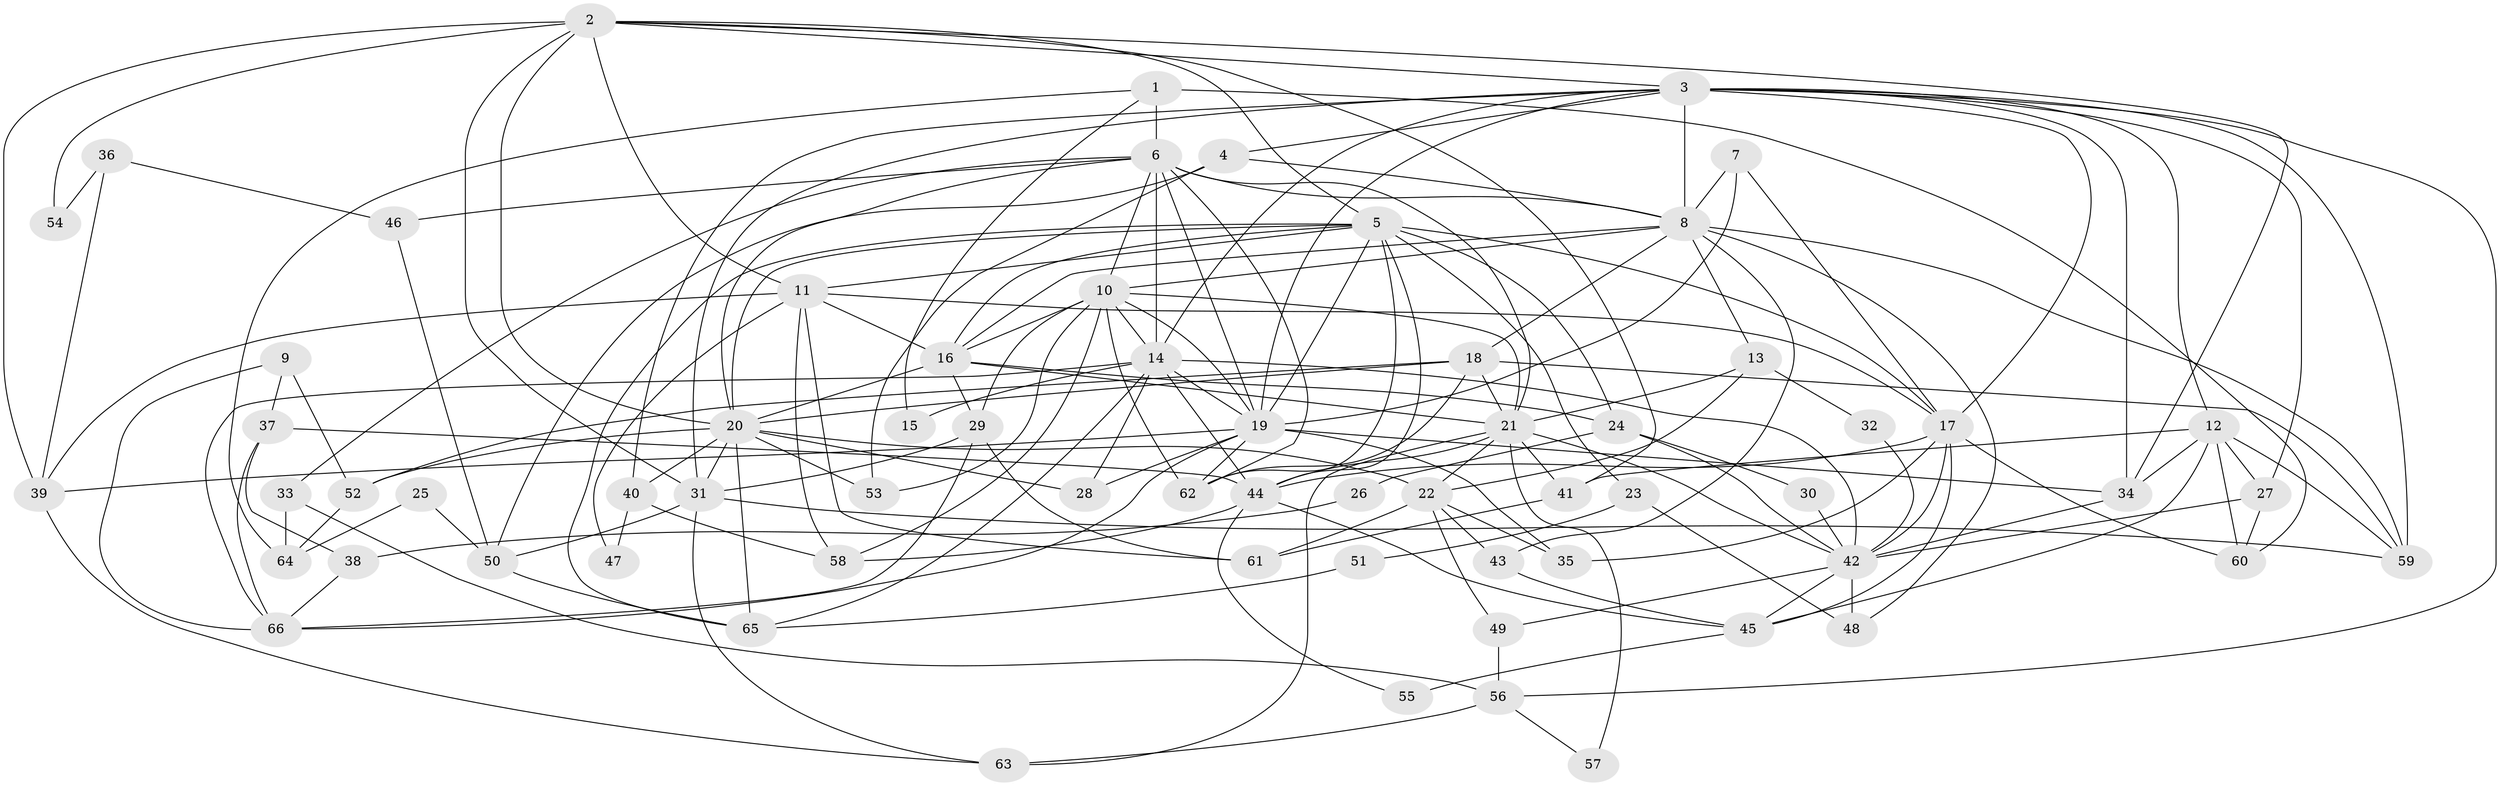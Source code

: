 // original degree distribution, {3: 0.24427480916030533, 4: 0.26717557251908397, 6: 0.12213740458015267, 5: 0.16793893129770993, 2: 0.15267175572519084, 7: 0.04580152671755725}
// Generated by graph-tools (version 1.1) at 2025/36/03/09/25 02:36:26]
// undirected, 66 vertices, 174 edges
graph export_dot {
graph [start="1"]
  node [color=gray90,style=filled];
  1;
  2;
  3;
  4;
  5;
  6;
  7;
  8;
  9;
  10;
  11;
  12;
  13;
  14;
  15;
  16;
  17;
  18;
  19;
  20;
  21;
  22;
  23;
  24;
  25;
  26;
  27;
  28;
  29;
  30;
  31;
  32;
  33;
  34;
  35;
  36;
  37;
  38;
  39;
  40;
  41;
  42;
  43;
  44;
  45;
  46;
  47;
  48;
  49;
  50;
  51;
  52;
  53;
  54;
  55;
  56;
  57;
  58;
  59;
  60;
  61;
  62;
  63;
  64;
  65;
  66;
  1 -- 6 [weight=2.0];
  1 -- 15 [weight=1.0];
  1 -- 60 [weight=1.0];
  1 -- 64 [weight=1.0];
  2 -- 3 [weight=1.0];
  2 -- 5 [weight=1.0];
  2 -- 11 [weight=1.0];
  2 -- 20 [weight=1.0];
  2 -- 31 [weight=1.0];
  2 -- 34 [weight=1.0];
  2 -- 39 [weight=1.0];
  2 -- 41 [weight=1.0];
  2 -- 54 [weight=1.0];
  3 -- 4 [weight=1.0];
  3 -- 8 [weight=3.0];
  3 -- 12 [weight=1.0];
  3 -- 14 [weight=1.0];
  3 -- 17 [weight=1.0];
  3 -- 19 [weight=1.0];
  3 -- 27 [weight=1.0];
  3 -- 31 [weight=1.0];
  3 -- 34 [weight=2.0];
  3 -- 40 [weight=1.0];
  3 -- 56 [weight=1.0];
  3 -- 59 [weight=1.0];
  4 -- 8 [weight=1.0];
  4 -- 50 [weight=1.0];
  4 -- 53 [weight=1.0];
  5 -- 11 [weight=1.0];
  5 -- 16 [weight=5.0];
  5 -- 17 [weight=1.0];
  5 -- 19 [weight=2.0];
  5 -- 20 [weight=1.0];
  5 -- 23 [weight=1.0];
  5 -- 24 [weight=1.0];
  5 -- 44 [weight=1.0];
  5 -- 62 [weight=1.0];
  5 -- 65 [weight=1.0];
  6 -- 8 [weight=2.0];
  6 -- 10 [weight=1.0];
  6 -- 14 [weight=1.0];
  6 -- 19 [weight=2.0];
  6 -- 20 [weight=1.0];
  6 -- 21 [weight=2.0];
  6 -- 33 [weight=1.0];
  6 -- 46 [weight=1.0];
  6 -- 62 [weight=2.0];
  7 -- 8 [weight=1.0];
  7 -- 17 [weight=1.0];
  7 -- 19 [weight=1.0];
  8 -- 10 [weight=1.0];
  8 -- 13 [weight=1.0];
  8 -- 16 [weight=1.0];
  8 -- 18 [weight=1.0];
  8 -- 43 [weight=1.0];
  8 -- 48 [weight=1.0];
  8 -- 59 [weight=2.0];
  9 -- 37 [weight=1.0];
  9 -- 52 [weight=1.0];
  9 -- 66 [weight=1.0];
  10 -- 14 [weight=1.0];
  10 -- 16 [weight=1.0];
  10 -- 19 [weight=1.0];
  10 -- 21 [weight=1.0];
  10 -- 29 [weight=1.0];
  10 -- 53 [weight=1.0];
  10 -- 58 [weight=1.0];
  10 -- 62 [weight=1.0];
  11 -- 16 [weight=2.0];
  11 -- 17 [weight=1.0];
  11 -- 39 [weight=1.0];
  11 -- 47 [weight=1.0];
  11 -- 58 [weight=1.0];
  11 -- 61 [weight=1.0];
  12 -- 27 [weight=2.0];
  12 -- 34 [weight=2.0];
  12 -- 41 [weight=1.0];
  12 -- 45 [weight=1.0];
  12 -- 59 [weight=1.0];
  12 -- 60 [weight=1.0];
  13 -- 21 [weight=1.0];
  13 -- 22 [weight=1.0];
  13 -- 32 [weight=1.0];
  14 -- 15 [weight=1.0];
  14 -- 19 [weight=1.0];
  14 -- 28 [weight=1.0];
  14 -- 42 [weight=1.0];
  14 -- 44 [weight=1.0];
  14 -- 65 [weight=1.0];
  14 -- 66 [weight=1.0];
  16 -- 20 [weight=1.0];
  16 -- 21 [weight=2.0];
  16 -- 24 [weight=1.0];
  16 -- 29 [weight=2.0];
  17 -- 35 [weight=1.0];
  17 -- 42 [weight=1.0];
  17 -- 44 [weight=2.0];
  17 -- 45 [weight=1.0];
  17 -- 60 [weight=1.0];
  18 -- 20 [weight=1.0];
  18 -- 21 [weight=1.0];
  18 -- 52 [weight=1.0];
  18 -- 59 [weight=1.0];
  18 -- 62 [weight=1.0];
  19 -- 28 [weight=2.0];
  19 -- 34 [weight=1.0];
  19 -- 35 [weight=1.0];
  19 -- 39 [weight=1.0];
  19 -- 62 [weight=1.0];
  19 -- 66 [weight=1.0];
  20 -- 22 [weight=1.0];
  20 -- 28 [weight=1.0];
  20 -- 31 [weight=1.0];
  20 -- 40 [weight=2.0];
  20 -- 52 [weight=1.0];
  20 -- 53 [weight=1.0];
  20 -- 65 [weight=1.0];
  21 -- 22 [weight=1.0];
  21 -- 41 [weight=1.0];
  21 -- 42 [weight=1.0];
  21 -- 44 [weight=1.0];
  21 -- 57 [weight=1.0];
  21 -- 63 [weight=1.0];
  22 -- 35 [weight=1.0];
  22 -- 43 [weight=1.0];
  22 -- 49 [weight=1.0];
  22 -- 61 [weight=1.0];
  23 -- 48 [weight=1.0];
  23 -- 51 [weight=1.0];
  24 -- 26 [weight=1.0];
  24 -- 30 [weight=1.0];
  24 -- 42 [weight=1.0];
  25 -- 50 [weight=1.0];
  25 -- 64 [weight=1.0];
  26 -- 38 [weight=1.0];
  27 -- 42 [weight=1.0];
  27 -- 60 [weight=1.0];
  29 -- 31 [weight=1.0];
  29 -- 61 [weight=2.0];
  29 -- 66 [weight=1.0];
  30 -- 42 [weight=1.0];
  31 -- 50 [weight=1.0];
  31 -- 59 [weight=1.0];
  31 -- 63 [weight=1.0];
  32 -- 42 [weight=1.0];
  33 -- 56 [weight=1.0];
  33 -- 64 [weight=1.0];
  34 -- 42 [weight=1.0];
  36 -- 39 [weight=1.0];
  36 -- 46 [weight=1.0];
  36 -- 54 [weight=1.0];
  37 -- 38 [weight=1.0];
  37 -- 44 [weight=1.0];
  37 -- 66 [weight=1.0];
  38 -- 66 [weight=1.0];
  39 -- 63 [weight=1.0];
  40 -- 47 [weight=1.0];
  40 -- 58 [weight=1.0];
  41 -- 61 [weight=1.0];
  42 -- 45 [weight=1.0];
  42 -- 48 [weight=2.0];
  42 -- 49 [weight=1.0];
  43 -- 45 [weight=1.0];
  44 -- 45 [weight=1.0];
  44 -- 55 [weight=1.0];
  44 -- 58 [weight=1.0];
  45 -- 55 [weight=1.0];
  46 -- 50 [weight=1.0];
  49 -- 56 [weight=1.0];
  50 -- 65 [weight=1.0];
  51 -- 65 [weight=1.0];
  52 -- 64 [weight=1.0];
  56 -- 57 [weight=1.0];
  56 -- 63 [weight=1.0];
}
